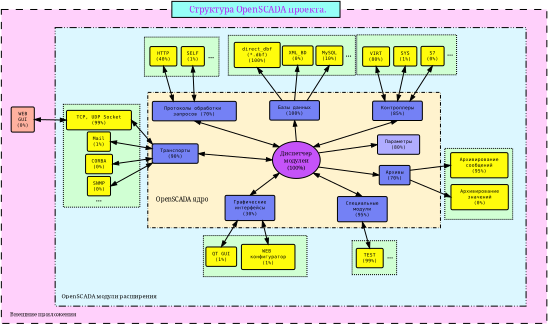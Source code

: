 <?xml version="1.0" encoding="UTF-8"?>
<dia:diagram xmlns:dia="http://www.lysator.liu.se/~alla/dia/">
  <dia:layer name="Тло" visible="true">
    <dia:group>
      <dia:object type="Standard - Box" version="0" id="O0">
        <dia:attribute name="obj_pos">
          <dia:point val="0.604,3.846"/>
        </dia:attribute>
        <dia:attribute name="obj_bb">
          <dia:rectangle val="0.554,3.796;76.416,47.496"/>
        </dia:attribute>
        <dia:attribute name="elem_corner">
          <dia:point val="0.604,3.846"/>
        </dia:attribute>
        <dia:attribute name="elem_width">
          <dia:real val="75.762"/>
        </dia:attribute>
        <dia:attribute name="elem_height">
          <dia:real val="43.6"/>
        </dia:attribute>
        <dia:attribute name="inner_color">
          <dia:color val="#ffd0fb"/>
        </dia:attribute>
        <dia:attribute name="show_background">
          <dia:boolean val="true"/>
        </dia:attribute>
        <dia:attribute name="line_style">
          <dia:enum val="1"/>
        </dia:attribute>
      </dia:object>
      <dia:object type="Standard - Box" version="0" id="O1">
        <dia:attribute name="obj_pos">
          <dia:point val="8.075,6.361"/>
        </dia:attribute>
        <dia:attribute name="obj_bb">
          <dia:rectangle val="8.025,6.311;73.531,45.095"/>
        </dia:attribute>
        <dia:attribute name="elem_corner">
          <dia:point val="8.075,6.361"/>
        </dia:attribute>
        <dia:attribute name="elem_width">
          <dia:real val="65.406"/>
        </dia:attribute>
        <dia:attribute name="elem_height">
          <dia:real val="38.685"/>
        </dia:attribute>
        <dia:attribute name="inner_color">
          <dia:color val="#dcf7ff"/>
        </dia:attribute>
        <dia:attribute name="show_background">
          <dia:boolean val="true"/>
        </dia:attribute>
        <dia:attribute name="line_style">
          <dia:enum val="3"/>
        </dia:attribute>
      </dia:object>
      <dia:object type="Flowchart - Box" version="0" id="O2">
        <dia:attribute name="obj_pos">
          <dia:point val="1.967,17.38"/>
        </dia:attribute>
        <dia:attribute name="obj_bb">
          <dia:rectangle val="1.917,17.33;5.229,20.93"/>
        </dia:attribute>
        <dia:attribute name="elem_corner">
          <dia:point val="1.967,17.38"/>
        </dia:attribute>
        <dia:attribute name="elem_width">
          <dia:real val="3.212"/>
        </dia:attribute>
        <dia:attribute name="elem_height">
          <dia:real val="3.5"/>
        </dia:attribute>
        <dia:attribute name="inner_color">
          <dia:color val="#ffb19f"/>
        </dia:attribute>
        <dia:attribute name="show_background">
          <dia:boolean val="true"/>
        </dia:attribute>
        <dia:attribute name="corner_radius">
          <dia:real val="0.2"/>
        </dia:attribute>
        <dia:attribute name="padding">
          <dia:real val="0.5"/>
        </dia:attribute>
        <dia:attribute name="text">
          <dia:composite type="text">
            <dia:attribute name="string">
              <dia:string>#WEB
GUI
(0%)#</dia:string>
            </dia:attribute>
            <dia:attribute name="font">
              <dia:font name="Courier"/>
            </dia:attribute>
            <dia:attribute name="height">
              <dia:real val="0.8"/>
            </dia:attribute>
            <dia:attribute name="pos">
              <dia:point val="3.573,18.564"/>
            </dia:attribute>
            <dia:attribute name="color">
              <dia:color val="#010101"/>
            </dia:attribute>
            <dia:attribute name="alignment">
              <dia:enum val="1"/>
            </dia:attribute>
          </dia:composite>
        </dia:attribute>
      </dia:object>
      <dia:object type="Standard - Text" version="0" id="O3">
        <dia:attribute name="obj_pos">
          <dia:point val="8.946,43.953"/>
        </dia:attribute>
        <dia:attribute name="obj_bb">
          <dia:rectangle val="8.946,43.184;24.434,44.184"/>
        </dia:attribute>
        <dia:attribute name="text">
          <dia:composite type="text">
            <dia:attribute name="string">
              <dia:string>#OpenSCADA модули расширения#</dia:string>
            </dia:attribute>
            <dia:attribute name="font">
              <dia:font name="Times-Roman"/>
            </dia:attribute>
            <dia:attribute name="height">
              <dia:real val="1"/>
            </dia:attribute>
            <dia:attribute name="pos">
              <dia:point val="8.946,43.953"/>
            </dia:attribute>
            <dia:attribute name="color">
              <dia:color val="#000000"/>
            </dia:attribute>
            <dia:attribute name="alignment">
              <dia:enum val="0"/>
            </dia:attribute>
          </dia:composite>
        </dia:attribute>
      </dia:object>
      <dia:object type="Standard - Text" version="0" id="O4">
        <dia:attribute name="obj_pos">
          <dia:point val="1.793,46.455"/>
        </dia:attribute>
        <dia:attribute name="obj_bb">
          <dia:rectangle val="1.793,45.685;12.001,46.685"/>
        </dia:attribute>
        <dia:attribute name="text">
          <dia:composite type="text">
            <dia:attribute name="string">
              <dia:string>#Внешние приложения#</dia:string>
            </dia:attribute>
            <dia:attribute name="font">
              <dia:font name="Times-Roman"/>
            </dia:attribute>
            <dia:attribute name="height">
              <dia:real val="1"/>
            </dia:attribute>
            <dia:attribute name="pos">
              <dia:point val="1.793,46.455"/>
            </dia:attribute>
            <dia:attribute name="color">
              <dia:color val="#000000"/>
            </dia:attribute>
            <dia:attribute name="alignment">
              <dia:enum val="0"/>
            </dia:attribute>
          </dia:composite>
        </dia:attribute>
      </dia:object>
      <dia:object type="Standard - Box" version="0" id="O5">
        <dia:attribute name="obj_pos">
          <dia:point val="24.283,2.717"/>
        </dia:attribute>
        <dia:attribute name="obj_bb">
          <dia:rectangle val="24.233,2.667;47.691,4.996"/>
        </dia:attribute>
        <dia:attribute name="elem_corner">
          <dia:point val="24.283,2.717"/>
        </dia:attribute>
        <dia:attribute name="elem_width">
          <dia:real val="23.358"/>
        </dia:attribute>
        <dia:attribute name="elem_height">
          <dia:real val="2.23"/>
        </dia:attribute>
        <dia:attribute name="inner_color">
          <dia:color val="#95fff7"/>
        </dia:attribute>
        <dia:attribute name="show_background">
          <dia:boolean val="true"/>
        </dia:attribute>
      </dia:object>
      <dia:object type="Standard - Text" version="0" id="O6">
        <dia:attribute name="obj_pos">
          <dia:point val="36.228,4.272"/>
        </dia:attribute>
        <dia:attribute name="obj_bb">
          <dia:rectangle val="24.777,3.119;47.679,4.619"/>
        </dia:attribute>
        <dia:attribute name="text">
          <dia:composite type="text">
            <dia:attribute name="string">
              <dia:string>#Структура OpenSCADA проекта.#</dia:string>
            </dia:attribute>
            <dia:attribute name="font">
              <dia:font name="Times-Roman"/>
            </dia:attribute>
            <dia:attribute name="height">
              <dia:real val="1.5"/>
            </dia:attribute>
            <dia:attribute name="pos">
              <dia:point val="36.228,4.272"/>
            </dia:attribute>
            <dia:attribute name="color">
              <dia:color val="#b41df7"/>
            </dia:attribute>
            <dia:attribute name="alignment">
              <dia:enum val="1"/>
            </dia:attribute>
          </dia:composite>
        </dia:attribute>
      </dia:object>
      <dia:object type="Standard - Text" version="0" id="O7">
        <dia:attribute name="obj_pos">
          <dia:point val="39.708,38.112"/>
        </dia:attribute>
        <dia:attribute name="obj_bb">
          <dia:rectangle val="39.246,36.958;40.17,38.458"/>
        </dia:attribute>
        <dia:attribute name="text">
          <dia:composite type="text">
            <dia:attribute name="string">
              <dia:string>#...#</dia:string>
            </dia:attribute>
            <dia:attribute name="font">
              <dia:font name="Times-Roman"/>
            </dia:attribute>
            <dia:attribute name="height">
              <dia:real val="1.5"/>
            </dia:attribute>
            <dia:attribute name="pos">
              <dia:point val="39.708,38.112"/>
            </dia:attribute>
            <dia:attribute name="color">
              <dia:color val="#000000"/>
            </dia:attribute>
            <dia:attribute name="alignment">
              <dia:enum val="1"/>
            </dia:attribute>
          </dia:composite>
        </dia:attribute>
      </dia:object>
      <dia:object type="Standard - Text" version="0" id="O8">
        <dia:attribute name="obj_pos">
          <dia:point val="66.995,29.879"/>
        </dia:attribute>
        <dia:attribute name="obj_bb">
          <dia:rectangle val="66.533,28.726;67.457,30.226"/>
        </dia:attribute>
        <dia:attribute name="text">
          <dia:composite type="text">
            <dia:attribute name="string">
              <dia:string>#...#</dia:string>
            </dia:attribute>
            <dia:attribute name="font">
              <dia:font name="Times-Roman"/>
            </dia:attribute>
            <dia:attribute name="height">
              <dia:real val="1.5"/>
            </dia:attribute>
            <dia:attribute name="pos">
              <dia:point val="66.995,29.879"/>
            </dia:attribute>
            <dia:attribute name="color">
              <dia:color val="#000000"/>
            </dia:attribute>
            <dia:attribute name="alignment">
              <dia:enum val="1"/>
            </dia:attribute>
          </dia:composite>
        </dia:attribute>
      </dia:object>
      <dia:group>
        <dia:object type="Standard - Box" version="0" id="O9">
          <dia:attribute name="obj_pos">
            <dia:point val="62.196,23.144"/>
          </dia:attribute>
          <dia:attribute name="obj_bb">
            <dia:rectangle val="62.146,23.094;71.666,33.048"/>
          </dia:attribute>
          <dia:attribute name="elem_corner">
            <dia:point val="62.196,23.144"/>
          </dia:attribute>
          <dia:attribute name="elem_width">
            <dia:real val="9.42"/>
          </dia:attribute>
          <dia:attribute name="elem_height">
            <dia:real val="9.854"/>
          </dia:attribute>
          <dia:attribute name="inner_color">
            <dia:color val="#d0ffd3"/>
          </dia:attribute>
          <dia:attribute name="show_background">
            <dia:boolean val="true"/>
          </dia:attribute>
          <dia:attribute name="line_style">
            <dia:enum val="1"/>
          </dia:attribute>
          <dia:attribute name="dashlength">
            <dia:real val="0.1"/>
          </dia:attribute>
        </dia:object>
        <dia:object type="Flowchart - Box" version="0" id="O10">
          <dia:attribute name="obj_pos">
            <dia:point val="63.004,23.731"/>
          </dia:attribute>
          <dia:attribute name="obj_bb">
            <dia:rectangle val="62.954,23.681;71.018,27.281"/>
          </dia:attribute>
          <dia:attribute name="elem_corner">
            <dia:point val="63.004,23.731"/>
          </dia:attribute>
          <dia:attribute name="elem_width">
            <dia:real val="7.964"/>
          </dia:attribute>
          <dia:attribute name="elem_height">
            <dia:real val="3.5"/>
          </dia:attribute>
          <dia:attribute name="inner_color">
            <dia:color val="#fffc0c"/>
          </dia:attribute>
          <dia:attribute name="show_background">
            <dia:boolean val="true"/>
          </dia:attribute>
          <dia:attribute name="corner_radius">
            <dia:real val="0.2"/>
          </dia:attribute>
          <dia:attribute name="padding">
            <dia:real val="0.5"/>
          </dia:attribute>
          <dia:attribute name="text">
            <dia:composite type="text">
              <dia:attribute name="string">
                <dia:string>#Архивирование
сообщений
(95%)#</dia:string>
              </dia:attribute>
              <dia:attribute name="font">
                <dia:font name="Courier"/>
              </dia:attribute>
              <dia:attribute name="height">
                <dia:real val="0.8"/>
              </dia:attribute>
              <dia:attribute name="pos">
                <dia:point val="66.986,24.915"/>
              </dia:attribute>
              <dia:attribute name="color">
                <dia:color val="#010101"/>
              </dia:attribute>
              <dia:attribute name="alignment">
                <dia:enum val="1"/>
              </dia:attribute>
            </dia:composite>
          </dia:attribute>
        </dia:object>
        <dia:object type="Flowchart - Box" version="0" id="O11">
          <dia:attribute name="obj_pos">
            <dia:point val="63.048,28.162"/>
          </dia:attribute>
          <dia:attribute name="obj_bb">
            <dia:rectangle val="62.998,28.112;71.062,31.712"/>
          </dia:attribute>
          <dia:attribute name="elem_corner">
            <dia:point val="63.048,28.162"/>
          </dia:attribute>
          <dia:attribute name="elem_width">
            <dia:real val="7.964"/>
          </dia:attribute>
          <dia:attribute name="elem_height">
            <dia:real val="3.5"/>
          </dia:attribute>
          <dia:attribute name="inner_color">
            <dia:color val="#fffc0c"/>
          </dia:attribute>
          <dia:attribute name="show_background">
            <dia:boolean val="true"/>
          </dia:attribute>
          <dia:attribute name="corner_radius">
            <dia:real val="0.2"/>
          </dia:attribute>
          <dia:attribute name="padding">
            <dia:real val="0.5"/>
          </dia:attribute>
          <dia:attribute name="text">
            <dia:composite type="text">
              <dia:attribute name="string">
                <dia:string>#Архивирование
значений
(0%)#</dia:string>
              </dia:attribute>
              <dia:attribute name="font">
                <dia:font name="Courier"/>
              </dia:attribute>
              <dia:attribute name="height">
                <dia:real val="0.8"/>
              </dia:attribute>
              <dia:attribute name="pos">
                <dia:point val="67.03,29.346"/>
              </dia:attribute>
              <dia:attribute name="color">
                <dia:color val="#010101"/>
              </dia:attribute>
              <dia:attribute name="alignment">
                <dia:enum val="1"/>
              </dia:attribute>
            </dia:composite>
          </dia:attribute>
        </dia:object>
      </dia:group>
      <dia:group>
        <dia:object type="Standard - Box" version="0" id="O12">
          <dia:attribute name="obj_pos">
            <dia:point val="49.318,35.957"/>
          </dia:attribute>
          <dia:attribute name="obj_bb">
            <dia:rectangle val="49.268,35.907;55.548,40.721"/>
          </dia:attribute>
          <dia:attribute name="elem_corner">
            <dia:point val="49.318,35.957"/>
          </dia:attribute>
          <dia:attribute name="elem_width">
            <dia:real val="6.18"/>
          </dia:attribute>
          <dia:attribute name="elem_height">
            <dia:real val="4.713"/>
          </dia:attribute>
          <dia:attribute name="inner_color">
            <dia:color val="#d0ffd3"/>
          </dia:attribute>
          <dia:attribute name="show_background">
            <dia:boolean val="true"/>
          </dia:attribute>
          <dia:attribute name="line_style">
            <dia:enum val="1"/>
          </dia:attribute>
          <dia:attribute name="dashlength">
            <dia:real val="0.1"/>
          </dia:attribute>
        </dia:object>
        <dia:object type="Flowchart - Box" version="0" id="O13">
          <dia:attribute name="obj_pos">
            <dia:point val="49.896,37.021"/>
          </dia:attribute>
          <dia:attribute name="obj_bb">
            <dia:rectangle val="49.846,36.971;53.686,39.771"/>
          </dia:attribute>
          <dia:attribute name="elem_corner">
            <dia:point val="49.896,37.021"/>
          </dia:attribute>
          <dia:attribute name="elem_width">
            <dia:real val="3.74"/>
          </dia:attribute>
          <dia:attribute name="elem_height">
            <dia:real val="2.7"/>
          </dia:attribute>
          <dia:attribute name="inner_color">
            <dia:color val="#fffc0c"/>
          </dia:attribute>
          <dia:attribute name="show_background">
            <dia:boolean val="true"/>
          </dia:attribute>
          <dia:attribute name="corner_radius">
            <dia:real val="0.2"/>
          </dia:attribute>
          <dia:attribute name="padding">
            <dia:real val="0.5"/>
          </dia:attribute>
          <dia:attribute name="text">
            <dia:composite type="text">
              <dia:attribute name="string">
                <dia:string>#TEST
(99%)#</dia:string>
              </dia:attribute>
              <dia:attribute name="font">
                <dia:font name="Courier"/>
              </dia:attribute>
              <dia:attribute name="height">
                <dia:real val="0.8"/>
              </dia:attribute>
              <dia:attribute name="pos">
                <dia:point val="51.766,38.205"/>
              </dia:attribute>
              <dia:attribute name="color">
                <dia:color val="#010101"/>
              </dia:attribute>
              <dia:attribute name="alignment">
                <dia:enum val="1"/>
              </dia:attribute>
            </dia:composite>
          </dia:attribute>
        </dia:object>
        <dia:object type="Standard - Text" version="0" id="O14">
          <dia:attribute name="obj_pos">
            <dia:point val="54.579,38.443"/>
          </dia:attribute>
          <dia:attribute name="obj_bb">
            <dia:rectangle val="54.117,37.289;55.041,38.789"/>
          </dia:attribute>
          <dia:attribute name="text">
            <dia:composite type="text">
              <dia:attribute name="string">
                <dia:string>#...#</dia:string>
              </dia:attribute>
              <dia:attribute name="font">
                <dia:font name="Times-Roman"/>
              </dia:attribute>
              <dia:attribute name="height">
                <dia:real val="1.5"/>
              </dia:attribute>
              <dia:attribute name="pos">
                <dia:point val="54.579,38.443"/>
              </dia:attribute>
              <dia:attribute name="color">
                <dia:color val="#000000"/>
              </dia:attribute>
              <dia:attribute name="alignment">
                <dia:enum val="1"/>
              </dia:attribute>
            </dia:composite>
          </dia:attribute>
        </dia:object>
      </dia:group>
      <dia:group>
        <dia:object type="Standard - Box" version="0" id="O15">
          <dia:attribute name="obj_pos">
            <dia:point val="28.665,35.247"/>
          </dia:attribute>
          <dia:attribute name="obj_bb">
            <dia:rectangle val="28.615,35.197;43.098,40.997"/>
          </dia:attribute>
          <dia:attribute name="elem_corner">
            <dia:point val="28.665,35.247"/>
          </dia:attribute>
          <dia:attribute name="elem_width">
            <dia:real val="14.383"/>
          </dia:attribute>
          <dia:attribute name="elem_height">
            <dia:real val="5.7"/>
          </dia:attribute>
          <dia:attribute name="inner_color">
            <dia:color val="#d0ffd3"/>
          </dia:attribute>
          <dia:attribute name="show_background">
            <dia:boolean val="true"/>
          </dia:attribute>
          <dia:attribute name="line_style">
            <dia:enum val="1"/>
          </dia:attribute>
          <dia:attribute name="dashlength">
            <dia:real val="0.1"/>
          </dia:attribute>
        </dia:object>
        <dia:object type="Flowchart - Box" version="0" id="O16">
          <dia:attribute name="obj_pos">
            <dia:point val="33.946,36.468"/>
          </dia:attribute>
          <dia:attribute name="obj_bb">
            <dia:rectangle val="33.896,36.418;41.432,40.018"/>
          </dia:attribute>
          <dia:attribute name="elem_corner">
            <dia:point val="33.946,36.468"/>
          </dia:attribute>
          <dia:attribute name="elem_width">
            <dia:real val="7.436"/>
          </dia:attribute>
          <dia:attribute name="elem_height">
            <dia:real val="3.5"/>
          </dia:attribute>
          <dia:attribute name="inner_color">
            <dia:color val="#fffc0c"/>
          </dia:attribute>
          <dia:attribute name="show_background">
            <dia:boolean val="true"/>
          </dia:attribute>
          <dia:attribute name="corner_radius">
            <dia:real val="0.2"/>
          </dia:attribute>
          <dia:attribute name="padding">
            <dia:real val="0.5"/>
          </dia:attribute>
          <dia:attribute name="text">
            <dia:composite type="text">
              <dia:attribute name="string">
                <dia:string>#WEB 
конфигуратор
(1%)#</dia:string>
              </dia:attribute>
              <dia:attribute name="font">
                <dia:font name="Courier"/>
              </dia:attribute>
              <dia:attribute name="height">
                <dia:real val="0.8"/>
              </dia:attribute>
              <dia:attribute name="pos">
                <dia:point val="37.664,37.652"/>
              </dia:attribute>
              <dia:attribute name="color">
                <dia:color val="#010101"/>
              </dia:attribute>
              <dia:attribute name="alignment">
                <dia:enum val="1"/>
              </dia:attribute>
            </dia:composite>
          </dia:attribute>
        </dia:object>
        <dia:object type="Flowchart - Box" version="0" id="O17">
          <dia:attribute name="obj_pos">
            <dia:point val="29.011,36.827"/>
          </dia:attribute>
          <dia:attribute name="obj_bb">
            <dia:rectangle val="28.961,36.776;33.329,39.577"/>
          </dia:attribute>
          <dia:attribute name="elem_corner">
            <dia:point val="29.011,36.827"/>
          </dia:attribute>
          <dia:attribute name="elem_width">
            <dia:real val="4.268"/>
          </dia:attribute>
          <dia:attribute name="elem_height">
            <dia:real val="2.7"/>
          </dia:attribute>
          <dia:attribute name="inner_color">
            <dia:color val="#fffc0c"/>
          </dia:attribute>
          <dia:attribute name="show_background">
            <dia:boolean val="true"/>
          </dia:attribute>
          <dia:attribute name="corner_radius">
            <dia:real val="0.2"/>
          </dia:attribute>
          <dia:attribute name="padding">
            <dia:real val="0.5"/>
          </dia:attribute>
          <dia:attribute name="text">
            <dia:composite type="text">
              <dia:attribute name="string">
                <dia:string>#QT GUI
(1%)#</dia:string>
              </dia:attribute>
              <dia:attribute name="font">
                <dia:font name="Courier"/>
              </dia:attribute>
              <dia:attribute name="height">
                <dia:real val="0.8"/>
              </dia:attribute>
              <dia:attribute name="pos">
                <dia:point val="31.145,38.01"/>
              </dia:attribute>
              <dia:attribute name="color">
                <dia:color val="#010101"/>
              </dia:attribute>
              <dia:attribute name="alignment">
                <dia:enum val="1"/>
              </dia:attribute>
            </dia:composite>
          </dia:attribute>
        </dia:object>
      </dia:group>
      <dia:group>
        <dia:object type="Standard - Box" version="0" id="O18">
          <dia:attribute name="obj_pos">
            <dia:point val="9.216,17.018"/>
          </dia:attribute>
          <dia:attribute name="obj_bb">
            <dia:rectangle val="9.166,16.968;19.886,31.35"/>
          </dia:attribute>
          <dia:attribute name="elem_corner">
            <dia:point val="9.216,17.018"/>
          </dia:attribute>
          <dia:attribute name="elem_width">
            <dia:real val="10.62"/>
          </dia:attribute>
          <dia:attribute name="elem_height">
            <dia:real val="14.282"/>
          </dia:attribute>
          <dia:attribute name="inner_color">
            <dia:color val="#d0ffd3"/>
          </dia:attribute>
          <dia:attribute name="show_background">
            <dia:boolean val="true"/>
          </dia:attribute>
          <dia:attribute name="line_style">
            <dia:enum val="1"/>
          </dia:attribute>
          <dia:attribute name="dashlength">
            <dia:real val="0.1"/>
          </dia:attribute>
        </dia:object>
        <dia:object type="Flowchart - Box" version="0" id="O19">
          <dia:attribute name="obj_pos">
            <dia:point val="9.645,17.856"/>
          </dia:attribute>
          <dia:attribute name="obj_bb">
            <dia:rectangle val="9.595,17.806;18.715,20.606"/>
          </dia:attribute>
          <dia:attribute name="elem_corner">
            <dia:point val="9.645,17.856"/>
          </dia:attribute>
          <dia:attribute name="elem_width">
            <dia:real val="9.02"/>
          </dia:attribute>
          <dia:attribute name="elem_height">
            <dia:real val="2.7"/>
          </dia:attribute>
          <dia:attribute name="inner_color">
            <dia:color val="#fffc0c"/>
          </dia:attribute>
          <dia:attribute name="show_background">
            <dia:boolean val="true"/>
          </dia:attribute>
          <dia:attribute name="corner_radius">
            <dia:real val="0.2"/>
          </dia:attribute>
          <dia:attribute name="padding">
            <dia:real val="0.5"/>
          </dia:attribute>
          <dia:attribute name="text">
            <dia:composite type="text">
              <dia:attribute name="string">
                <dia:string>#TCP, UDP Socket
(99%)#</dia:string>
              </dia:attribute>
              <dia:attribute name="font">
                <dia:font name="Courier"/>
              </dia:attribute>
              <dia:attribute name="height">
                <dia:real val="0.8"/>
              </dia:attribute>
              <dia:attribute name="pos">
                <dia:point val="14.155,19.039"/>
              </dia:attribute>
              <dia:attribute name="color">
                <dia:color val="#010101"/>
              </dia:attribute>
              <dia:attribute name="alignment">
                <dia:enum val="1"/>
              </dia:attribute>
            </dia:composite>
          </dia:attribute>
        </dia:object>
        <dia:object type="Flowchart - Box" version="0" id="O20">
          <dia:attribute name="obj_pos">
            <dia:point val="12.539,20.843"/>
          </dia:attribute>
          <dia:attribute name="obj_bb">
            <dia:rectangle val="12.489,20.793;15.801,23.593"/>
          </dia:attribute>
          <dia:attribute name="elem_corner">
            <dia:point val="12.539,20.843"/>
          </dia:attribute>
          <dia:attribute name="elem_width">
            <dia:real val="3.212"/>
          </dia:attribute>
          <dia:attribute name="elem_height">
            <dia:real val="2.7"/>
          </dia:attribute>
          <dia:attribute name="inner_color">
            <dia:color val="#fffc0c"/>
          </dia:attribute>
          <dia:attribute name="show_background">
            <dia:boolean val="true"/>
          </dia:attribute>
          <dia:attribute name="corner_radius">
            <dia:real val="0.2"/>
          </dia:attribute>
          <dia:attribute name="padding">
            <dia:real val="0.5"/>
          </dia:attribute>
          <dia:attribute name="text">
            <dia:composite type="text">
              <dia:attribute name="string">
                <dia:string>#Mail
(1%)#</dia:string>
              </dia:attribute>
              <dia:attribute name="font">
                <dia:font name="Courier"/>
              </dia:attribute>
              <dia:attribute name="height">
                <dia:real val="0.8"/>
              </dia:attribute>
              <dia:attribute name="pos">
                <dia:point val="14.145,22.026"/>
              </dia:attribute>
              <dia:attribute name="color">
                <dia:color val="#010101"/>
              </dia:attribute>
              <dia:attribute name="alignment">
                <dia:enum val="1"/>
              </dia:attribute>
            </dia:composite>
          </dia:attribute>
        </dia:object>
        <dia:object type="Flowchart - Box" version="0" id="O21">
          <dia:attribute name="obj_pos">
            <dia:point val="12.3,23.963"/>
          </dia:attribute>
          <dia:attribute name="obj_bb">
            <dia:rectangle val="12.25,23.913;16.09,26.713"/>
          </dia:attribute>
          <dia:attribute name="elem_corner">
            <dia:point val="12.3,23.963"/>
          </dia:attribute>
          <dia:attribute name="elem_width">
            <dia:real val="3.74"/>
          </dia:attribute>
          <dia:attribute name="elem_height">
            <dia:real val="2.7"/>
          </dia:attribute>
          <dia:attribute name="inner_color">
            <dia:color val="#fffc0c"/>
          </dia:attribute>
          <dia:attribute name="show_background">
            <dia:boolean val="true"/>
          </dia:attribute>
          <dia:attribute name="corner_radius">
            <dia:real val="0.2"/>
          </dia:attribute>
          <dia:attribute name="padding">
            <dia:real val="0.5"/>
          </dia:attribute>
          <dia:attribute name="text">
            <dia:composite type="text">
              <dia:attribute name="string">
                <dia:string>#CORBA
(0%)#</dia:string>
              </dia:attribute>
              <dia:attribute name="font">
                <dia:font name="Courier"/>
              </dia:attribute>
              <dia:attribute name="height">
                <dia:real val="0.8"/>
              </dia:attribute>
              <dia:attribute name="pos">
                <dia:point val="14.17,25.146"/>
              </dia:attribute>
              <dia:attribute name="color">
                <dia:color val="#010101"/>
              </dia:attribute>
              <dia:attribute name="alignment">
                <dia:enum val="1"/>
              </dia:attribute>
            </dia:composite>
          </dia:attribute>
        </dia:object>
        <dia:object type="Standard - Text" version="0" id="O22">
          <dia:attribute name="obj_pos">
            <dia:point val="14.13,30.524"/>
          </dia:attribute>
          <dia:attribute name="obj_bb">
            <dia:rectangle val="13.668,29.32;14.642,30.97"/>
          </dia:attribute>
          <dia:attribute name="text">
            <dia:composite type="text">
              <dia:attribute name="string">
                <dia:string>#...#</dia:string>
              </dia:attribute>
              <dia:attribute name="font">
                <dia:font name="Times-Roman"/>
              </dia:attribute>
              <dia:attribute name="height">
                <dia:real val="1.5"/>
              </dia:attribute>
              <dia:attribute name="pos">
                <dia:point val="14.13,30.524"/>
              </dia:attribute>
              <dia:attribute name="color">
                <dia:color val="#000000"/>
              </dia:attribute>
              <dia:attribute name="alignment">
                <dia:enum val="1"/>
              </dia:attribute>
            </dia:composite>
          </dia:attribute>
        </dia:object>
        <dia:object type="Flowchart - Box" version="0" id="O23">
          <dia:attribute name="obj_pos">
            <dia:point val="12.553,27.031"/>
          </dia:attribute>
          <dia:attribute name="obj_bb">
            <dia:rectangle val="12.503,26.981;15.815,29.781"/>
          </dia:attribute>
          <dia:attribute name="elem_corner">
            <dia:point val="12.553,27.031"/>
          </dia:attribute>
          <dia:attribute name="elem_width">
            <dia:real val="3.212"/>
          </dia:attribute>
          <dia:attribute name="elem_height">
            <dia:real val="2.7"/>
          </dia:attribute>
          <dia:attribute name="inner_color">
            <dia:color val="#fffc0c"/>
          </dia:attribute>
          <dia:attribute name="show_background">
            <dia:boolean val="true"/>
          </dia:attribute>
          <dia:attribute name="corner_radius">
            <dia:real val="0.2"/>
          </dia:attribute>
          <dia:attribute name="padding">
            <dia:real val="0.5"/>
          </dia:attribute>
          <dia:attribute name="text">
            <dia:composite type="text">
              <dia:attribute name="string">
                <dia:string>#SNMP
(0%)#</dia:string>
              </dia:attribute>
              <dia:attribute name="font">
                <dia:font name="Courier"/>
              </dia:attribute>
              <dia:attribute name="height">
                <dia:real val="0.8"/>
              </dia:attribute>
              <dia:attribute name="pos">
                <dia:point val="14.159,28.214"/>
              </dia:attribute>
              <dia:attribute name="color">
                <dia:color val="#010101"/>
              </dia:attribute>
              <dia:attribute name="alignment">
                <dia:enum val="1"/>
              </dia:attribute>
            </dia:composite>
          </dia:attribute>
        </dia:object>
      </dia:group>
      <dia:object type="Standard - Line" version="0" id="O24">
        <dia:attribute name="obj_pos">
          <dia:point val="5.179,19.13"/>
        </dia:attribute>
        <dia:attribute name="obj_bb">
          <dia:rectangle val="5.121,18.629;9.704,19.707"/>
        </dia:attribute>
        <dia:attribute name="conn_endpoints">
          <dia:point val="5.179,19.13"/>
          <dia:point val="9.645,19.206"/>
        </dia:attribute>
        <dia:attribute name="numcp">
          <dia:int val="1"/>
        </dia:attribute>
        <dia:attribute name="start_arrow">
          <dia:enum val="3"/>
        </dia:attribute>
        <dia:attribute name="start_arrow_length">
          <dia:real val="0.8"/>
        </dia:attribute>
        <dia:attribute name="start_arrow_width">
          <dia:real val="0.5"/>
        </dia:attribute>
        <dia:attribute name="end_arrow">
          <dia:enum val="3"/>
        </dia:attribute>
        <dia:attribute name="end_arrow_length">
          <dia:real val="0.8"/>
        </dia:attribute>
        <dia:attribute name="end_arrow_width">
          <dia:real val="0.5"/>
        </dia:attribute>
        <dia:connections>
          <dia:connection handle="0" to="O2" connection="8"/>
        </dia:connections>
      </dia:object>
      <dia:group>
        <dia:object type="Standard - Box" version="0" id="O25">
          <dia:attribute name="obj_pos">
            <dia:point val="20.477,7.681"/>
          </dia:attribute>
          <dia:attribute name="obj_bb">
            <dia:rectangle val="20.427,7.631;30.875,13.176"/>
          </dia:attribute>
          <dia:attribute name="elem_corner">
            <dia:point val="20.477,7.681"/>
          </dia:attribute>
          <dia:attribute name="elem_width">
            <dia:real val="10.348"/>
          </dia:attribute>
          <dia:attribute name="elem_height">
            <dia:real val="5.446"/>
          </dia:attribute>
          <dia:attribute name="inner_color">
            <dia:color val="#d0ffd3"/>
          </dia:attribute>
          <dia:attribute name="show_background">
            <dia:boolean val="true"/>
          </dia:attribute>
          <dia:attribute name="line_style">
            <dia:enum val="1"/>
          </dia:attribute>
          <dia:attribute name="dashlength">
            <dia:real val="0.1"/>
          </dia:attribute>
        </dia:object>
        <dia:object type="Flowchart - Box" version="0" id="O26">
          <dia:attribute name="obj_pos">
            <dia:point val="25.586,8.993"/>
          </dia:attribute>
          <dia:attribute name="obj_bb">
            <dia:rectangle val="25.536,8.943;28.848,11.743"/>
          </dia:attribute>
          <dia:attribute name="elem_corner">
            <dia:point val="25.586,8.993"/>
          </dia:attribute>
          <dia:attribute name="elem_width">
            <dia:real val="3.212"/>
          </dia:attribute>
          <dia:attribute name="elem_height">
            <dia:real val="2.7"/>
          </dia:attribute>
          <dia:attribute name="inner_color">
            <dia:color val="#fffc0c"/>
          </dia:attribute>
          <dia:attribute name="show_background">
            <dia:boolean val="true"/>
          </dia:attribute>
          <dia:attribute name="corner_radius">
            <dia:real val="0.2"/>
          </dia:attribute>
          <dia:attribute name="padding">
            <dia:real val="0.5"/>
          </dia:attribute>
          <dia:attribute name="text">
            <dia:composite type="text">
              <dia:attribute name="string">
                <dia:string>#SELF
(1%)#</dia:string>
              </dia:attribute>
              <dia:attribute name="font">
                <dia:font name="Courier"/>
              </dia:attribute>
              <dia:attribute name="height">
                <dia:real val="0.8"/>
              </dia:attribute>
              <dia:attribute name="pos">
                <dia:point val="27.192,10.176"/>
              </dia:attribute>
              <dia:attribute name="color">
                <dia:color val="#010101"/>
              </dia:attribute>
              <dia:attribute name="alignment">
                <dia:enum val="1"/>
              </dia:attribute>
            </dia:composite>
          </dia:attribute>
        </dia:object>
        <dia:object type="Flowchart - Box" version="0" id="O27">
          <dia:attribute name="obj_pos">
            <dia:point val="21.235,8.993"/>
          </dia:attribute>
          <dia:attribute name="obj_bb">
            <dia:rectangle val="21.184,8.943;25.024,11.743"/>
          </dia:attribute>
          <dia:attribute name="elem_corner">
            <dia:point val="21.235,8.993"/>
          </dia:attribute>
          <dia:attribute name="elem_width">
            <dia:real val="3.74"/>
          </dia:attribute>
          <dia:attribute name="elem_height">
            <dia:real val="2.7"/>
          </dia:attribute>
          <dia:attribute name="inner_color">
            <dia:color val="#fffc0c"/>
          </dia:attribute>
          <dia:attribute name="show_background">
            <dia:boolean val="true"/>
          </dia:attribute>
          <dia:attribute name="corner_radius">
            <dia:real val="0.2"/>
          </dia:attribute>
          <dia:attribute name="padding">
            <dia:real val="0.5"/>
          </dia:attribute>
          <dia:attribute name="text">
            <dia:composite type="text">
              <dia:attribute name="string">
                <dia:string>#HTTP
(40%)#</dia:string>
              </dia:attribute>
              <dia:attribute name="font">
                <dia:font name="Courier"/>
              </dia:attribute>
              <dia:attribute name="height">
                <dia:real val="0.8"/>
              </dia:attribute>
              <dia:attribute name="pos">
                <dia:point val="23.105,10.176"/>
              </dia:attribute>
              <dia:attribute name="color">
                <dia:color val="#010101"/>
              </dia:attribute>
              <dia:attribute name="alignment">
                <dia:enum val="1"/>
              </dia:attribute>
            </dia:composite>
          </dia:attribute>
        </dia:object>
        <dia:object type="Standard - Text" version="0" id="O28">
          <dia:attribute name="obj_pos">
            <dia:point val="29.718,10.602"/>
          </dia:attribute>
          <dia:attribute name="obj_bb">
            <dia:rectangle val="29.256,9.448;30.18,10.948"/>
          </dia:attribute>
          <dia:attribute name="text">
            <dia:composite type="text">
              <dia:attribute name="string">
                <dia:string>#...#</dia:string>
              </dia:attribute>
              <dia:attribute name="font">
                <dia:font name="Times-Roman"/>
              </dia:attribute>
              <dia:attribute name="height">
                <dia:real val="1.5"/>
              </dia:attribute>
              <dia:attribute name="pos">
                <dia:point val="29.718,10.602"/>
              </dia:attribute>
              <dia:attribute name="color">
                <dia:color val="#000000"/>
              </dia:attribute>
              <dia:attribute name="alignment">
                <dia:enum val="1"/>
              </dia:attribute>
            </dia:composite>
          </dia:attribute>
        </dia:object>
      </dia:group>
      <dia:group>
        <dia:object type="Standard - Box" version="0" id="O29">
          <dia:attribute name="obj_pos">
            <dia:point val="32.128,7.44"/>
          </dia:attribute>
          <dia:attribute name="obj_bb">
            <dia:rectangle val="32.078,7.39;49.828,13.04"/>
          </dia:attribute>
          <dia:attribute name="elem_corner">
            <dia:point val="32.128,7.44"/>
          </dia:attribute>
          <dia:attribute name="elem_width">
            <dia:real val="17.65"/>
          </dia:attribute>
          <dia:attribute name="elem_height">
            <dia:real val="5.55"/>
          </dia:attribute>
          <dia:attribute name="inner_color">
            <dia:color val="#d0ffd3"/>
          </dia:attribute>
          <dia:attribute name="show_background">
            <dia:boolean val="true"/>
          </dia:attribute>
          <dia:attribute name="line_style">
            <dia:enum val="1"/>
          </dia:attribute>
          <dia:attribute name="dashlength">
            <dia:real val="0.1"/>
          </dia:attribute>
        </dia:object>
        <dia:object type="Flowchart - Box" version="0" id="O30">
          <dia:attribute name="obj_pos">
            <dia:point val="32.947,8.409"/>
          </dia:attribute>
          <dia:attribute name="obj_bb">
            <dia:rectangle val="32.897,8.359;39.377,11.959"/>
          </dia:attribute>
          <dia:attribute name="elem_corner">
            <dia:point val="32.947,8.409"/>
          </dia:attribute>
          <dia:attribute name="elem_width">
            <dia:real val="6.38"/>
          </dia:attribute>
          <dia:attribute name="elem_height">
            <dia:real val="3.5"/>
          </dia:attribute>
          <dia:attribute name="inner_color">
            <dia:color val="#fffc0c"/>
          </dia:attribute>
          <dia:attribute name="show_background">
            <dia:boolean val="true"/>
          </dia:attribute>
          <dia:attribute name="corner_radius">
            <dia:real val="0.2"/>
          </dia:attribute>
          <dia:attribute name="padding">
            <dia:real val="0.5"/>
          </dia:attribute>
          <dia:attribute name="text">
            <dia:composite type="text">
              <dia:attribute name="string">
                <dia:string>#direct_dbf
(*.dbf)
(100%)#</dia:string>
              </dia:attribute>
              <dia:attribute name="font">
                <dia:font name="Courier"/>
              </dia:attribute>
              <dia:attribute name="height">
                <dia:real val="0.8"/>
              </dia:attribute>
              <dia:attribute name="pos">
                <dia:point val="36.137,9.592"/>
              </dia:attribute>
              <dia:attribute name="color">
                <dia:color val="#010101"/>
              </dia:attribute>
              <dia:attribute name="alignment">
                <dia:enum val="1"/>
              </dia:attribute>
            </dia:composite>
          </dia:attribute>
        </dia:object>
        <dia:object type="Flowchart - Box" version="0" id="O31">
          <dia:attribute name="obj_pos">
            <dia:point val="39.633,8.902"/>
          </dia:attribute>
          <dia:attribute name="obj_bb">
            <dia:rectangle val="39.584,8.852;43.952,11.652"/>
          </dia:attribute>
          <dia:attribute name="elem_corner">
            <dia:point val="39.633,8.902"/>
          </dia:attribute>
          <dia:attribute name="elem_width">
            <dia:real val="4.268"/>
          </dia:attribute>
          <dia:attribute name="elem_height">
            <dia:real val="2.7"/>
          </dia:attribute>
          <dia:attribute name="inner_color">
            <dia:color val="#fffc0c"/>
          </dia:attribute>
          <dia:attribute name="show_background">
            <dia:boolean val="true"/>
          </dia:attribute>
          <dia:attribute name="corner_radius">
            <dia:real val="0.2"/>
          </dia:attribute>
          <dia:attribute name="padding">
            <dia:real val="0.5"/>
          </dia:attribute>
          <dia:attribute name="text">
            <dia:composite type="text">
              <dia:attribute name="string">
                <dia:string>#XML_BD
(0%)#</dia:string>
              </dia:attribute>
              <dia:attribute name="font">
                <dia:font name="Courier"/>
              </dia:attribute>
              <dia:attribute name="height">
                <dia:real val="0.8"/>
              </dia:attribute>
              <dia:attribute name="pos">
                <dia:point val="41.767,10.085"/>
              </dia:attribute>
              <dia:attribute name="color">
                <dia:color val="#010101"/>
              </dia:attribute>
              <dia:attribute name="alignment">
                <dia:enum val="1"/>
              </dia:attribute>
            </dia:composite>
          </dia:attribute>
        </dia:object>
        <dia:object type="Flowchart - Box" version="0" id="O32">
          <dia:attribute name="obj_pos">
            <dia:point val="44.293,8.916"/>
          </dia:attribute>
          <dia:attribute name="obj_bb">
            <dia:rectangle val="44.243,8.866;48.083,11.666"/>
          </dia:attribute>
          <dia:attribute name="elem_corner">
            <dia:point val="44.293,8.916"/>
          </dia:attribute>
          <dia:attribute name="elem_width">
            <dia:real val="3.74"/>
          </dia:attribute>
          <dia:attribute name="elem_height">
            <dia:real val="2.7"/>
          </dia:attribute>
          <dia:attribute name="inner_color">
            <dia:color val="#fffc0c"/>
          </dia:attribute>
          <dia:attribute name="show_background">
            <dia:boolean val="true"/>
          </dia:attribute>
          <dia:attribute name="corner_radius">
            <dia:real val="0.2"/>
          </dia:attribute>
          <dia:attribute name="padding">
            <dia:real val="0.5"/>
          </dia:attribute>
          <dia:attribute name="text">
            <dia:composite type="text">
              <dia:attribute name="string">
                <dia:string>#MySQL
(10%)#</dia:string>
              </dia:attribute>
              <dia:attribute name="font">
                <dia:font name="Courier"/>
              </dia:attribute>
              <dia:attribute name="height">
                <dia:real val="0.8"/>
              </dia:attribute>
              <dia:attribute name="pos">
                <dia:point val="46.163,10.1"/>
              </dia:attribute>
              <dia:attribute name="color">
                <dia:color val="#010101"/>
              </dia:attribute>
              <dia:attribute name="alignment">
                <dia:enum val="1"/>
              </dia:attribute>
            </dia:composite>
          </dia:attribute>
        </dia:object>
        <dia:object type="Standard - Text" version="0" id="O33">
          <dia:attribute name="obj_pos">
            <dia:point val="48.808,10.41"/>
          </dia:attribute>
          <dia:attribute name="obj_bb">
            <dia:rectangle val="48.346,9.207;49.32,10.857"/>
          </dia:attribute>
          <dia:attribute name="text">
            <dia:composite type="text">
              <dia:attribute name="string">
                <dia:string>#...#</dia:string>
              </dia:attribute>
              <dia:attribute name="font">
                <dia:font name="Times-Roman"/>
              </dia:attribute>
              <dia:attribute name="height">
                <dia:real val="1.5"/>
              </dia:attribute>
              <dia:attribute name="pos">
                <dia:point val="48.808,10.41"/>
              </dia:attribute>
              <dia:attribute name="color">
                <dia:color val="#000000"/>
              </dia:attribute>
              <dia:attribute name="alignment">
                <dia:enum val="1"/>
              </dia:attribute>
            </dia:composite>
          </dia:attribute>
        </dia:object>
      </dia:group>
      <dia:group>
        <dia:object type="Standard - Box" version="0" id="O34">
          <dia:attribute name="obj_pos">
            <dia:point val="49.959,7.369"/>
          </dia:attribute>
          <dia:attribute name="obj_bb">
            <dia:rectangle val="49.909,7.319;63.879,12.969"/>
          </dia:attribute>
          <dia:attribute name="elem_corner">
            <dia:point val="49.959,7.369"/>
          </dia:attribute>
          <dia:attribute name="elem_width">
            <dia:real val="13.87"/>
          </dia:attribute>
          <dia:attribute name="elem_height">
            <dia:real val="5.55"/>
          </dia:attribute>
          <dia:attribute name="inner_color">
            <dia:color val="#d0ffd3"/>
          </dia:attribute>
          <dia:attribute name="show_background">
            <dia:boolean val="true"/>
          </dia:attribute>
          <dia:attribute name="line_style">
            <dia:enum val="1"/>
          </dia:attribute>
          <dia:attribute name="dashlength">
            <dia:real val="0.1"/>
          </dia:attribute>
        </dia:object>
        <dia:object type="Flowchart - Box" version="0" id="O35">
          <dia:attribute name="obj_pos">
            <dia:point val="50.782,9.037"/>
          </dia:attribute>
          <dia:attribute name="obj_bb">
            <dia:rectangle val="50.731,8.987;54.572,11.787"/>
          </dia:attribute>
          <dia:attribute name="elem_corner">
            <dia:point val="50.782,9.037"/>
          </dia:attribute>
          <dia:attribute name="elem_width">
            <dia:real val="3.74"/>
          </dia:attribute>
          <dia:attribute name="elem_height">
            <dia:real val="2.7"/>
          </dia:attribute>
          <dia:attribute name="inner_color">
            <dia:color val="#fffc0c"/>
          </dia:attribute>
          <dia:attribute name="show_background">
            <dia:boolean val="true"/>
          </dia:attribute>
          <dia:attribute name="corner_radius">
            <dia:real val="0.2"/>
          </dia:attribute>
          <dia:attribute name="padding">
            <dia:real val="0.5"/>
          </dia:attribute>
          <dia:attribute name="text">
            <dia:composite type="text">
              <dia:attribute name="string">
                <dia:string>#VIRT
(80%)#</dia:string>
              </dia:attribute>
              <dia:attribute name="font">
                <dia:font name="Courier"/>
              </dia:attribute>
              <dia:attribute name="height">
                <dia:real val="0.8"/>
              </dia:attribute>
              <dia:attribute name="pos">
                <dia:point val="52.651,10.22"/>
              </dia:attribute>
              <dia:attribute name="color">
                <dia:color val="#010101"/>
              </dia:attribute>
              <dia:attribute name="alignment">
                <dia:enum val="1"/>
              </dia:attribute>
            </dia:composite>
          </dia:attribute>
        </dia:object>
        <dia:object type="Flowchart - Box" version="0" id="O36">
          <dia:attribute name="obj_pos">
            <dia:point val="58.884,8.966"/>
          </dia:attribute>
          <dia:attribute name="obj_bb">
            <dia:rectangle val="58.834,8.916;62.146,11.716"/>
          </dia:attribute>
          <dia:attribute name="elem_corner">
            <dia:point val="58.884,8.966"/>
          </dia:attribute>
          <dia:attribute name="elem_width">
            <dia:real val="3.212"/>
          </dia:attribute>
          <dia:attribute name="elem_height">
            <dia:real val="2.7"/>
          </dia:attribute>
          <dia:attribute name="inner_color">
            <dia:color val="#fffc0c"/>
          </dia:attribute>
          <dia:attribute name="show_background">
            <dia:boolean val="true"/>
          </dia:attribute>
          <dia:attribute name="corner_radius">
            <dia:real val="0.2"/>
          </dia:attribute>
          <dia:attribute name="padding">
            <dia:real val="0.5"/>
          </dia:attribute>
          <dia:attribute name="text">
            <dia:composite type="text">
              <dia:attribute name="string">
                <dia:string>#S7
(0%)#</dia:string>
              </dia:attribute>
              <dia:attribute name="font">
                <dia:font name="Courier"/>
              </dia:attribute>
              <dia:attribute name="height">
                <dia:real val="0.8"/>
              </dia:attribute>
              <dia:attribute name="pos">
                <dia:point val="60.49,10.149"/>
              </dia:attribute>
              <dia:attribute name="color">
                <dia:color val="#010101"/>
              </dia:attribute>
              <dia:attribute name="alignment">
                <dia:enum val="1"/>
              </dia:attribute>
            </dia:composite>
          </dia:attribute>
        </dia:object>
        <dia:object type="Flowchart - Box" version="0" id="O37">
          <dia:attribute name="obj_pos">
            <dia:point val="55.096,9.002"/>
          </dia:attribute>
          <dia:attribute name="obj_bb">
            <dia:rectangle val="55.045,8.952;58.358,11.752"/>
          </dia:attribute>
          <dia:attribute name="elem_corner">
            <dia:point val="55.096,9.002"/>
          </dia:attribute>
          <dia:attribute name="elem_width">
            <dia:real val="3.212"/>
          </dia:attribute>
          <dia:attribute name="elem_height">
            <dia:real val="2.7"/>
          </dia:attribute>
          <dia:attribute name="inner_color">
            <dia:color val="#fffc0c"/>
          </dia:attribute>
          <dia:attribute name="show_background">
            <dia:boolean val="true"/>
          </dia:attribute>
          <dia:attribute name="corner_radius">
            <dia:real val="0.2"/>
          </dia:attribute>
          <dia:attribute name="padding">
            <dia:real val="0.5"/>
          </dia:attribute>
          <dia:attribute name="text">
            <dia:composite type="text">
              <dia:attribute name="string">
                <dia:string>#SYS
(1%)#</dia:string>
              </dia:attribute>
              <dia:attribute name="font">
                <dia:font name="Courier"/>
              </dia:attribute>
              <dia:attribute name="height">
                <dia:real val="0.8"/>
              </dia:attribute>
              <dia:attribute name="pos">
                <dia:point val="56.702,10.185"/>
              </dia:attribute>
              <dia:attribute name="color">
                <dia:color val="#010101"/>
              </dia:attribute>
              <dia:attribute name="alignment">
                <dia:enum val="1"/>
              </dia:attribute>
            </dia:composite>
          </dia:attribute>
        </dia:object>
        <dia:object type="Standard - Text" version="0" id="O38">
          <dia:attribute name="obj_pos">
            <dia:point val="62.908,10.26"/>
          </dia:attribute>
          <dia:attribute name="obj_bb">
            <dia:rectangle val="62.446,9.057;63.42,10.707"/>
          </dia:attribute>
          <dia:attribute name="text">
            <dia:composite type="text">
              <dia:attribute name="string">
                <dia:string>#...#</dia:string>
              </dia:attribute>
              <dia:attribute name="font">
                <dia:font name="Times-Roman"/>
              </dia:attribute>
              <dia:attribute name="height">
                <dia:real val="1.5"/>
              </dia:attribute>
              <dia:attribute name="pos">
                <dia:point val="62.908,10.26"/>
              </dia:attribute>
              <dia:attribute name="color">
                <dia:color val="#000000"/>
              </dia:attribute>
              <dia:attribute name="alignment">
                <dia:enum val="1"/>
              </dia:attribute>
            </dia:composite>
          </dia:attribute>
        </dia:object>
      </dia:group>
      <dia:group>
        <dia:object type="Standard - Box" version="0" id="O39">
          <dia:attribute name="obj_pos">
            <dia:point val="20.941,15.359"/>
          </dia:attribute>
          <dia:attribute name="obj_bb">
            <dia:rectangle val="20.891,15.309;61.641,34.209"/>
          </dia:attribute>
          <dia:attribute name="elem_corner">
            <dia:point val="20.941,15.359"/>
          </dia:attribute>
          <dia:attribute name="elem_width">
            <dia:real val="40.65"/>
          </dia:attribute>
          <dia:attribute name="elem_height">
            <dia:real val="18.8"/>
          </dia:attribute>
          <dia:attribute name="inner_color">
            <dia:color val="#fff3ce"/>
          </dia:attribute>
          <dia:attribute name="show_background">
            <dia:boolean val="true"/>
          </dia:attribute>
          <dia:attribute name="line_style">
            <dia:enum val="2"/>
          </dia:attribute>
          <dia:attribute name="dashlength">
            <dia:real val="0.5"/>
          </dia:attribute>
        </dia:object>
        <dia:object type="Standard - Line" version="0" id="O40">
          <dia:attribute name="obj_pos">
            <dia:point val="41.327,19.209"/>
          </dia:attribute>
          <dia:attribute name="obj_bb">
            <dia:rectangle val="40.824,19.117;41.829,22.236"/>
          </dia:attribute>
          <dia:attribute name="conn_endpoints">
            <dia:point val="41.327,19.209"/>
            <dia:point val="41.575,22.182"/>
          </dia:attribute>
          <dia:attribute name="numcp">
            <dia:int val="1"/>
          </dia:attribute>
          <dia:attribute name="start_arrow">
            <dia:enum val="3"/>
          </dia:attribute>
          <dia:attribute name="start_arrow_length">
            <dia:real val="0.8"/>
          </dia:attribute>
          <dia:attribute name="start_arrow_width">
            <dia:real val="0.5"/>
          </dia:attribute>
          <dia:connections>
            <dia:connection handle="0" to="O52" connection="13"/>
            <dia:connection handle="1" to="O49" connection="4"/>
          </dia:connections>
        </dia:object>
        <dia:object type="Standard - Line" version="0" id="O41">
          <dia:attribute name="obj_pos">
            <dia:point val="55.62,19.267"/>
          </dia:attribute>
          <dia:attribute name="obj_bb">
            <dia:rectangle val="43.722,18.775;55.818,23.425"/>
          </dia:attribute>
          <dia:attribute name="conn_endpoints">
            <dia:point val="55.62,19.267"/>
            <dia:point val="43.919,22.933"/>
          </dia:attribute>
          <dia:attribute name="numcp">
            <dia:int val="1"/>
          </dia:attribute>
          <dia:attribute name="start_arrow">
            <dia:enum val="3"/>
          </dia:attribute>
          <dia:attribute name="start_arrow_length">
            <dia:real val="0.8"/>
          </dia:attribute>
          <dia:attribute name="start_arrow_width">
            <dia:real val="0.5"/>
          </dia:attribute>
          <dia:attribute name="end_arrow">
            <dia:enum val="3"/>
          </dia:attribute>
          <dia:attribute name="end_arrow_length">
            <dia:real val="0.8"/>
          </dia:attribute>
          <dia:attribute name="end_arrow_width">
            <dia:real val="0.5"/>
          </dia:attribute>
          <dia:connections>
            <dia:connection handle="0" to="O53" connection="13"/>
            <dia:connection handle="1" to="O49" connection="2"/>
          </dia:connections>
        </dia:object>
        <dia:object type="Standard - Line" version="0" id="O42">
          <dia:attribute name="obj_pos">
            <dia:point val="53.091,26.853"/>
          </dia:attribute>
          <dia:attribute name="obj_bb">
            <dia:rectangle val="44.581,25.672;53.206,27.355"/>
          </dia:attribute>
          <dia:attribute name="conn_endpoints">
            <dia:point val="53.091,26.853"/>
            <dia:point val="44.638,25.728"/>
          </dia:attribute>
          <dia:attribute name="numcp">
            <dia:int val="1"/>
          </dia:attribute>
          <dia:attribute name="start_arrow">
            <dia:enum val="3"/>
          </dia:attribute>
          <dia:attribute name="start_arrow_length">
            <dia:real val="0.8"/>
          </dia:attribute>
          <dia:attribute name="start_arrow_width">
            <dia:real val="0.5"/>
          </dia:attribute>
          <dia:connections>
            <dia:connection handle="0" to="O51" connection="7"/>
            <dia:connection handle="1" to="O49" connection="15"/>
          </dia:connections>
        </dia:object>
        <dia:object type="Standard - Line" version="0" id="O43">
          <dia:attribute name="obj_pos">
            <dia:point val="44.638,23.765"/>
          </dia:attribute>
          <dia:attribute name="obj_bb">
            <dia:rectangle val="44.581,22.103;52.965,23.822"/>
          </dia:attribute>
          <dia:attribute name="conn_endpoints">
            <dia:point val="44.638,23.765"/>
            <dia:point val="52.846,22.605"/>
          </dia:attribute>
          <dia:attribute name="numcp">
            <dia:int val="1"/>
          </dia:attribute>
          <dia:attribute name="end_arrow">
            <dia:enum val="3"/>
          </dia:attribute>
          <dia:attribute name="end_arrow_length">
            <dia:real val="0.8"/>
          </dia:attribute>
          <dia:attribute name="end_arrow_width">
            <dia:real val="0.5"/>
          </dia:attribute>
          <dia:connections>
            <dia:connection handle="0" to="O49" connection="1"/>
            <dia:connection handle="1" to="O50" connection="7"/>
          </dia:connections>
        </dia:object>
        <dia:object type="Standard - Line" version="0" id="O44">
          <dia:attribute name="obj_pos">
            <dia:point val="27.405,19.309"/>
          </dia:attribute>
          <dia:attribute name="obj_bb">
            <dia:rectangle val="27.21,18.816;39.425,23.426"/>
          </dia:attribute>
          <dia:attribute name="conn_endpoints">
            <dia:point val="27.405,19.309"/>
            <dia:point val="39.231,22.933"/>
          </dia:attribute>
          <dia:attribute name="numcp">
            <dia:int val="1"/>
          </dia:attribute>
          <dia:attribute name="start_arrow">
            <dia:enum val="3"/>
          </dia:attribute>
          <dia:attribute name="start_arrow_length">
            <dia:real val="0.8"/>
          </dia:attribute>
          <dia:attribute name="start_arrow_width">
            <dia:real val="0.5"/>
          </dia:attribute>
          <dia:attribute name="end_arrow">
            <dia:enum val="3"/>
          </dia:attribute>
          <dia:attribute name="end_arrow_length">
            <dia:real val="0.8"/>
          </dia:attribute>
          <dia:attribute name="end_arrow_width">
            <dia:real val="0.5"/>
          </dia:attribute>
          <dia:connections>
            <dia:connection handle="0" to="O54" connection="13"/>
            <dia:connection handle="1" to="O49" connection="6"/>
          </dia:connections>
        </dia:object>
        <dia:object type="Standard - Line" version="0" id="O45">
          <dia:attribute name="obj_pos">
            <dia:point val="27.937,23.859"/>
          </dia:attribute>
          <dia:attribute name="obj_bb">
            <dia:rectangle val="27.844,23.356;38.353,25.249"/>
          </dia:attribute>
          <dia:attribute name="conn_endpoints">
            <dia:point val="27.937,23.859"/>
            <dia:point val="38.26,24.747"/>
          </dia:attribute>
          <dia:attribute name="numcp">
            <dia:int val="1"/>
          </dia:attribute>
          <dia:attribute name="start_arrow">
            <dia:enum val="3"/>
          </dia:attribute>
          <dia:attribute name="start_arrow_length">
            <dia:real val="0.8"/>
          </dia:attribute>
          <dia:attribute name="start_arrow_width">
            <dia:real val="0.5"/>
          </dia:attribute>
          <dia:attribute name="end_arrow">
            <dia:enum val="3"/>
          </dia:attribute>
          <dia:attribute name="end_arrow_length">
            <dia:real val="0.8"/>
          </dia:attribute>
          <dia:attribute name="end_arrow_width">
            <dia:real val="0.5"/>
          </dia:attribute>
          <dia:connections>
            <dia:connection handle="0" to="O55" connection="8"/>
            <dia:connection handle="1" to="O49" connection="8"/>
          </dia:connections>
        </dia:object>
        <dia:object type="Standard - Text" version="0" id="O46">
          <dia:attribute name="obj_pos">
            <dia:point val="22.041,30.509"/>
          </dia:attribute>
          <dia:attribute name="obj_bb">
            <dia:rectangle val="22.041,29.662;31.092,30.762"/>
          </dia:attribute>
          <dia:attribute name="text">
            <dia:composite type="text">
              <dia:attribute name="string">
                <dia:string>#OpenSCADA ядро#</dia:string>
              </dia:attribute>
              <dia:attribute name="font">
                <dia:font name="Times-Roman"/>
              </dia:attribute>
              <dia:attribute name="height">
                <dia:real val="1.1"/>
              </dia:attribute>
              <dia:attribute name="pos">
                <dia:point val="22.041,30.509"/>
              </dia:attribute>
              <dia:attribute name="color">
                <dia:color val="#000000"/>
              </dia:attribute>
              <dia:attribute name="alignment">
                <dia:enum val="0"/>
              </dia:attribute>
            </dia:composite>
          </dia:attribute>
        </dia:object>
        <dia:object type="Standard - Line" version="0" id="O47">
          <dia:attribute name="obj_pos">
            <dia:point val="43.919,26.56"/>
          </dia:attribute>
          <dia:attribute name="obj_bb">
            <dia:rectangle val="43.658,26.088;50.998,30.302"/>
          </dia:attribute>
          <dia:attribute name="conn_endpoints">
            <dia:point val="43.919,26.56"/>
            <dia:point val="50.737,29.829"/>
          </dia:attribute>
          <dia:attribute name="numcp">
            <dia:int val="1"/>
          </dia:attribute>
          <dia:attribute name="start_arrow">
            <dia:enum val="3"/>
          </dia:attribute>
          <dia:attribute name="start_arrow_length">
            <dia:real val="0.8"/>
          </dia:attribute>
          <dia:attribute name="start_arrow_width">
            <dia:real val="0.5"/>
          </dia:attribute>
          <dia:attribute name="end_arrow">
            <dia:enum val="3"/>
          </dia:attribute>
          <dia:attribute name="end_arrow_length">
            <dia:real val="0.8"/>
          </dia:attribute>
          <dia:attribute name="end_arrow_width">
            <dia:real val="0.5"/>
          </dia:attribute>
          <dia:connections>
            <dia:connection handle="0" to="O49" connection="14"/>
            <dia:connection handle="1" to="O56" connection="2"/>
          </dia:connections>
        </dia:object>
        <dia:object type="Standard - Line" version="0" id="O48">
          <dia:attribute name="obj_pos">
            <dia:point val="39.231,26.56"/>
          </dia:attribute>
          <dia:attribute name="obj_bb">
            <dia:rectangle val="34.789,26.131;39.573,30.091"/>
          </dia:attribute>
          <dia:attribute name="conn_endpoints">
            <dia:point val="39.231,26.56"/>
            <dia:point val="35.13,29.662"/>
          </dia:attribute>
          <dia:attribute name="numcp">
            <dia:int val="1"/>
          </dia:attribute>
          <dia:attribute name="start_arrow">
            <dia:enum val="3"/>
          </dia:attribute>
          <dia:attribute name="start_arrow_length">
            <dia:real val="0.8"/>
          </dia:attribute>
          <dia:attribute name="start_arrow_width">
            <dia:real val="0.5"/>
          </dia:attribute>
          <dia:attribute name="end_arrow">
            <dia:enum val="3"/>
          </dia:attribute>
          <dia:attribute name="end_arrow_length">
            <dia:real val="0.8"/>
          </dia:attribute>
          <dia:attribute name="end_arrow_width">
            <dia:real val="0.5"/>
          </dia:attribute>
          <dia:connections>
            <dia:connection handle="0" to="O49" connection="10"/>
            <dia:connection handle="1" to="O57" connection="2"/>
          </dia:connections>
        </dia:object>
        <dia:object type="Flowchart - Ellipse" version="0" id="O49">
          <dia:attribute name="obj_pos">
            <dia:point val="38.26,22.182"/>
          </dia:attribute>
          <dia:attribute name="obj_bb">
            <dia:rectangle val="38.21,22.132;44.94,27.362"/>
          </dia:attribute>
          <dia:attribute name="elem_corner">
            <dia:point val="38.26,22.182"/>
          </dia:attribute>
          <dia:attribute name="elem_width">
            <dia:real val="6.629"/>
          </dia:attribute>
          <dia:attribute name="elem_height">
            <dia:real val="5.13"/>
          </dia:attribute>
          <dia:attribute name="inner_color">
            <dia:color val="#c553f9"/>
          </dia:attribute>
          <dia:attribute name="show_background">
            <dia:boolean val="true"/>
          </dia:attribute>
          <dia:attribute name="padding">
            <dia:real val="0.05"/>
          </dia:attribute>
          <dia:attribute name="text">
            <dia:composite type="text">
              <dia:attribute name="string">
                <dia:string>#Диспетчер
модулей
(100%)#</dia:string>
              </dia:attribute>
              <dia:attribute name="font">
                <dia:font name="Times-Roman"/>
              </dia:attribute>
              <dia:attribute name="height">
                <dia:real val="1"/>
              </dia:attribute>
              <dia:attribute name="pos">
                <dia:point val="41.575,24.016"/>
              </dia:attribute>
              <dia:attribute name="color">
                <dia:color val="#000000"/>
              </dia:attribute>
              <dia:attribute name="alignment">
                <dia:enum val="1"/>
              </dia:attribute>
            </dia:composite>
          </dia:attribute>
        </dia:object>
        <dia:object type="Flowchart - Box" version="0" id="O50">
          <dia:attribute name="obj_pos">
            <dia:point val="52.846,21.255"/>
          </dia:attribute>
          <dia:attribute name="obj_bb">
            <dia:rectangle val="52.795,21.205;58.748,24.005"/>
          </dia:attribute>
          <dia:attribute name="elem_corner">
            <dia:point val="52.846,21.255"/>
          </dia:attribute>
          <dia:attribute name="elem_width">
            <dia:real val="5.852"/>
          </dia:attribute>
          <dia:attribute name="elem_height">
            <dia:real val="2.7"/>
          </dia:attribute>
          <dia:attribute name="inner_color">
            <dia:color val="#b0acff"/>
          </dia:attribute>
          <dia:attribute name="show_background">
            <dia:boolean val="true"/>
          </dia:attribute>
          <dia:attribute name="corner_radius">
            <dia:real val="0.2"/>
          </dia:attribute>
          <dia:attribute name="padding">
            <dia:real val="0.5"/>
          </dia:attribute>
          <dia:attribute name="text">
            <dia:composite type="text">
              <dia:attribute name="string">
                <dia:string>#Параметры
(80%)#</dia:string>
              </dia:attribute>
              <dia:attribute name="font">
                <dia:font name="Courier"/>
              </dia:attribute>
              <dia:attribute name="height">
                <dia:real val="0.8"/>
              </dia:attribute>
              <dia:attribute name="pos">
                <dia:point val="55.772,22.438"/>
              </dia:attribute>
              <dia:attribute name="color">
                <dia:color val="#010101"/>
              </dia:attribute>
              <dia:attribute name="alignment">
                <dia:enum val="1"/>
              </dia:attribute>
            </dia:composite>
          </dia:attribute>
        </dia:object>
        <dia:object type="Flowchart - Box" version="0" id="O51">
          <dia:attribute name="obj_pos">
            <dia:point val="53.091,25.503"/>
          </dia:attribute>
          <dia:attribute name="obj_bb">
            <dia:rectangle val="53.041,25.453;57.409,28.253"/>
          </dia:attribute>
          <dia:attribute name="elem_corner">
            <dia:point val="53.091,25.503"/>
          </dia:attribute>
          <dia:attribute name="elem_width">
            <dia:real val="4.268"/>
          </dia:attribute>
          <dia:attribute name="elem_height">
            <dia:real val="2.7"/>
          </dia:attribute>
          <dia:attribute name="inner_color">
            <dia:color val="#7481f5"/>
          </dia:attribute>
          <dia:attribute name="show_background">
            <dia:boolean val="true"/>
          </dia:attribute>
          <dia:attribute name="corner_radius">
            <dia:real val="0.2"/>
          </dia:attribute>
          <dia:attribute name="padding">
            <dia:real val="0.5"/>
          </dia:attribute>
          <dia:attribute name="text">
            <dia:composite type="text">
              <dia:attribute name="string">
                <dia:string>#Архивы
(70%)#</dia:string>
              </dia:attribute>
              <dia:attribute name="font">
                <dia:font name="Courier"/>
              </dia:attribute>
              <dia:attribute name="height">
                <dia:real val="0.8"/>
              </dia:attribute>
              <dia:attribute name="pos">
                <dia:point val="55.225,26.686"/>
              </dia:attribute>
              <dia:attribute name="color">
                <dia:color val="#010101"/>
              </dia:attribute>
              <dia:attribute name="alignment">
                <dia:enum val="1"/>
              </dia:attribute>
            </dia:composite>
          </dia:attribute>
        </dia:object>
        <dia:object type="Flowchart - Box" version="0" id="O52">
          <dia:attribute name="obj_pos">
            <dia:point val="37.873,16.509"/>
          </dia:attribute>
          <dia:attribute name="obj_bb">
            <dia:rectangle val="37.823,16.459;44.831,19.259"/>
          </dia:attribute>
          <dia:attribute name="elem_corner">
            <dia:point val="37.873,16.509"/>
          </dia:attribute>
          <dia:attribute name="elem_width">
            <dia:real val="6.908"/>
          </dia:attribute>
          <dia:attribute name="elem_height">
            <dia:real val="2.7"/>
          </dia:attribute>
          <dia:attribute name="inner_color">
            <dia:color val="#7481f5"/>
          </dia:attribute>
          <dia:attribute name="show_background">
            <dia:boolean val="true"/>
          </dia:attribute>
          <dia:attribute name="corner_radius">
            <dia:real val="0.2"/>
          </dia:attribute>
          <dia:attribute name="padding">
            <dia:real val="0.5"/>
          </dia:attribute>
          <dia:attribute name="text">
            <dia:composite type="text">
              <dia:attribute name="string">
                <dia:string>#Базы данных
(100%)#</dia:string>
              </dia:attribute>
              <dia:attribute name="font">
                <dia:font name="Courier"/>
              </dia:attribute>
              <dia:attribute name="height">
                <dia:real val="0.8"/>
              </dia:attribute>
              <dia:attribute name="pos">
                <dia:point val="41.327,17.692"/>
              </dia:attribute>
              <dia:attribute name="color">
                <dia:color val="#010101"/>
              </dia:attribute>
              <dia:attribute name="alignment">
                <dia:enum val="1"/>
              </dia:attribute>
            </dia:composite>
          </dia:attribute>
        </dia:object>
        <dia:object type="Flowchart - Box" version="0" id="O53">
          <dia:attribute name="obj_pos">
            <dia:point val="52.166,16.567"/>
          </dia:attribute>
          <dia:attribute name="obj_bb">
            <dia:rectangle val="52.116,16.517;59.124,19.317"/>
          </dia:attribute>
          <dia:attribute name="elem_corner">
            <dia:point val="52.166,16.567"/>
          </dia:attribute>
          <dia:attribute name="elem_width">
            <dia:real val="6.908"/>
          </dia:attribute>
          <dia:attribute name="elem_height">
            <dia:real val="2.7"/>
          </dia:attribute>
          <dia:attribute name="inner_color">
            <dia:color val="#7481f5"/>
          </dia:attribute>
          <dia:attribute name="show_background">
            <dia:boolean val="true"/>
          </dia:attribute>
          <dia:attribute name="corner_radius">
            <dia:real val="0.2"/>
          </dia:attribute>
          <dia:attribute name="padding">
            <dia:real val="0.5"/>
          </dia:attribute>
          <dia:attribute name="text">
            <dia:composite type="text">
              <dia:attribute name="string">
                <dia:string>#Контроллеры
(85%)#</dia:string>
              </dia:attribute>
              <dia:attribute name="font">
                <dia:font name="Courier"/>
              </dia:attribute>
              <dia:attribute name="height">
                <dia:real val="0.8"/>
              </dia:attribute>
              <dia:attribute name="pos">
                <dia:point val="55.62,17.751"/>
              </dia:attribute>
              <dia:attribute name="color">
                <dia:color val="#010101"/>
              </dia:attribute>
              <dia:attribute name="alignment">
                <dia:enum val="1"/>
              </dia:attribute>
            </dia:composite>
          </dia:attribute>
        </dia:object>
        <dia:object type="Flowchart - Box" version="0" id="O54">
          <dia:attribute name="obj_pos">
            <dia:point val="21.575,16.609"/>
          </dia:attribute>
          <dia:attribute name="obj_bb">
            <dia:rectangle val="21.525,16.559;33.285,19.359"/>
          </dia:attribute>
          <dia:attribute name="elem_corner">
            <dia:point val="21.575,16.609"/>
          </dia:attribute>
          <dia:attribute name="elem_width">
            <dia:real val="11.66"/>
          </dia:attribute>
          <dia:attribute name="elem_height">
            <dia:real val="2.7"/>
          </dia:attribute>
          <dia:attribute name="inner_color">
            <dia:color val="#7481f5"/>
          </dia:attribute>
          <dia:attribute name="show_background">
            <dia:boolean val="true"/>
          </dia:attribute>
          <dia:attribute name="corner_radius">
            <dia:real val="0.2"/>
          </dia:attribute>
          <dia:attribute name="padding">
            <dia:real val="0.5"/>
          </dia:attribute>
          <dia:attribute name="text">
            <dia:composite type="text">
              <dia:attribute name="string">
                <dia:string>#Протоколы обработки 
запросов (70%)#</dia:string>
              </dia:attribute>
              <dia:attribute name="font">
                <dia:font name="Courier"/>
              </dia:attribute>
              <dia:attribute name="height">
                <dia:real val="0.8"/>
              </dia:attribute>
              <dia:attribute name="pos">
                <dia:point val="27.405,17.792"/>
              </dia:attribute>
              <dia:attribute name="color">
                <dia:color val="#010101"/>
              </dia:attribute>
              <dia:attribute name="alignment">
                <dia:enum val="1"/>
              </dia:attribute>
            </dia:composite>
          </dia:attribute>
        </dia:object>
        <dia:object type="Flowchart - Box" version="0" id="O55">
          <dia:attribute name="obj_pos">
            <dia:point val="21.557,22.509"/>
          </dia:attribute>
          <dia:attribute name="obj_bb">
            <dia:rectangle val="21.507,22.459;27.987,25.259"/>
          </dia:attribute>
          <dia:attribute name="elem_corner">
            <dia:point val="21.557,22.509"/>
          </dia:attribute>
          <dia:attribute name="elem_width">
            <dia:real val="6.38"/>
          </dia:attribute>
          <dia:attribute name="elem_height">
            <dia:real val="2.7"/>
          </dia:attribute>
          <dia:attribute name="inner_color">
            <dia:color val="#7481f5"/>
          </dia:attribute>
          <dia:attribute name="show_background">
            <dia:boolean val="true"/>
          </dia:attribute>
          <dia:attribute name="corner_radius">
            <dia:real val="0.2"/>
          </dia:attribute>
          <dia:attribute name="padding">
            <dia:real val="0.5"/>
          </dia:attribute>
          <dia:attribute name="text">
            <dia:composite type="text">
              <dia:attribute name="string">
                <dia:string>#Транспорты
(90%)#</dia:string>
              </dia:attribute>
              <dia:attribute name="font">
                <dia:font name="Courier"/>
              </dia:attribute>
              <dia:attribute name="height">
                <dia:real val="0.8"/>
              </dia:attribute>
              <dia:attribute name="pos">
                <dia:point val="24.747,23.692"/>
              </dia:attribute>
              <dia:attribute name="color">
                <dia:color val="#010101"/>
              </dia:attribute>
              <dia:attribute name="alignment">
                <dia:enum val="1"/>
              </dia:attribute>
            </dia:composite>
          </dia:attribute>
        </dia:object>
        <dia:object type="Flowchart - Box" version="0" id="O56">
          <dia:attribute name="obj_pos">
            <dia:point val="47.283,29.829"/>
          </dia:attribute>
          <dia:attribute name="obj_bb">
            <dia:rectangle val="47.233,29.779;54.241,33.379"/>
          </dia:attribute>
          <dia:attribute name="elem_corner">
            <dia:point val="47.283,29.829"/>
          </dia:attribute>
          <dia:attribute name="elem_width">
            <dia:real val="6.908"/>
          </dia:attribute>
          <dia:attribute name="elem_height">
            <dia:real val="3.5"/>
          </dia:attribute>
          <dia:attribute name="inner_color">
            <dia:color val="#7481f5"/>
          </dia:attribute>
          <dia:attribute name="show_background">
            <dia:boolean val="true"/>
          </dia:attribute>
          <dia:attribute name="corner_radius">
            <dia:real val="0.2"/>
          </dia:attribute>
          <dia:attribute name="padding">
            <dia:real val="0.5"/>
          </dia:attribute>
          <dia:attribute name="text">
            <dia:composite type="text">
              <dia:attribute name="string">
                <dia:string>#Специальные
модули
(95%)#</dia:string>
              </dia:attribute>
              <dia:attribute name="font">
                <dia:font name="Courier"/>
              </dia:attribute>
              <dia:attribute name="height">
                <dia:real val="0.8"/>
              </dia:attribute>
              <dia:attribute name="pos">
                <dia:point val="50.737,31.013"/>
              </dia:attribute>
              <dia:attribute name="color">
                <dia:color val="#010101"/>
              </dia:attribute>
              <dia:attribute name="alignment">
                <dia:enum val="1"/>
              </dia:attribute>
            </dia:composite>
          </dia:attribute>
        </dia:object>
        <dia:object type="Flowchart - Box" version="0" id="O57">
          <dia:attribute name="obj_pos">
            <dia:point val="31.676,29.662"/>
          </dia:attribute>
          <dia:attribute name="obj_bb">
            <dia:rectangle val="31.626,29.612;38.634,33.212"/>
          </dia:attribute>
          <dia:attribute name="elem_corner">
            <dia:point val="31.676,29.662"/>
          </dia:attribute>
          <dia:attribute name="elem_width">
            <dia:real val="6.908"/>
          </dia:attribute>
          <dia:attribute name="elem_height">
            <dia:real val="3.5"/>
          </dia:attribute>
          <dia:attribute name="inner_color">
            <dia:color val="#7481f5"/>
          </dia:attribute>
          <dia:attribute name="show_background">
            <dia:boolean val="true"/>
          </dia:attribute>
          <dia:attribute name="corner_radius">
            <dia:real val="0.2"/>
          </dia:attribute>
          <dia:attribute name="padding">
            <dia:real val="0.5"/>
          </dia:attribute>
          <dia:attribute name="text">
            <dia:composite type="text">
              <dia:attribute name="string">
                <dia:string>#Графические
интерфейсы
(30%)#</dia:string>
              </dia:attribute>
              <dia:attribute name="font">
                <dia:font name="Courier"/>
              </dia:attribute>
              <dia:attribute name="height">
                <dia:real val="0.8"/>
              </dia:attribute>
              <dia:attribute name="pos">
                <dia:point val="35.13,30.845"/>
              </dia:attribute>
              <dia:attribute name="color">
                <dia:color val="#010101"/>
              </dia:attribute>
              <dia:attribute name="alignment">
                <dia:enum val="1"/>
              </dia:attribute>
            </dia:composite>
          </dia:attribute>
        </dia:object>
      </dia:group>
      <dia:object type="Standard - Line" version="0" id="O58">
        <dia:attribute name="obj_pos">
          <dia:point val="63.048,29.912"/>
        </dia:attribute>
        <dia:attribute name="obj_bb">
          <dia:rectangle val="57.293,27.462;63.288,30.393"/>
        </dia:attribute>
        <dia:attribute name="conn_endpoints">
          <dia:point val="63.048,29.912"/>
          <dia:point val="57.359,27.528"/>
        </dia:attribute>
        <dia:attribute name="numcp">
          <dia:int val="1"/>
        </dia:attribute>
        <dia:attribute name="start_arrow">
          <dia:enum val="3"/>
        </dia:attribute>
        <dia:attribute name="start_arrow_length">
          <dia:real val="0.8"/>
        </dia:attribute>
        <dia:attribute name="start_arrow_width">
          <dia:real val="0.5"/>
        </dia:attribute>
      </dia:object>
      <dia:object type="Standard - Line" version="0" id="O59">
        <dia:attribute name="obj_pos">
          <dia:point val="63.004,25.481"/>
        </dia:attribute>
        <dia:attribute name="obj_bb">
          <dia:rectangle val="57.303,24.979;63.115,26.233"/>
        </dia:attribute>
        <dia:attribute name="conn_endpoints">
          <dia:point val="63.004,25.481"/>
          <dia:point val="57.359,26.178"/>
        </dia:attribute>
        <dia:attribute name="numcp">
          <dia:int val="1"/>
        </dia:attribute>
        <dia:attribute name="start_arrow">
          <dia:enum val="3"/>
        </dia:attribute>
        <dia:attribute name="start_arrow_length">
          <dia:real val="0.8"/>
        </dia:attribute>
        <dia:attribute name="start_arrow_width">
          <dia:real val="0.5"/>
        </dia:attribute>
      </dia:object>
      <dia:object type="Standard - Line" version="0" id="O60">
        <dia:attribute name="obj_pos">
          <dia:point val="60.49,11.666"/>
        </dia:attribute>
        <dia:attribute name="obj_bb">
          <dia:rectangle val="56.899,11.354;60.938,16.879"/>
        </dia:attribute>
        <dia:attribute name="conn_endpoints">
          <dia:point val="60.49,11.666"/>
          <dia:point val="57.347,16.567"/>
        </dia:attribute>
        <dia:attribute name="numcp">
          <dia:int val="1"/>
        </dia:attribute>
        <dia:attribute name="start_arrow">
          <dia:enum val="3"/>
        </dia:attribute>
        <dia:attribute name="start_arrow_length">
          <dia:real val="0.8"/>
        </dia:attribute>
        <dia:attribute name="start_arrow_width">
          <dia:real val="0.5"/>
        </dia:attribute>
        <dia:attribute name="end_arrow">
          <dia:enum val="3"/>
        </dia:attribute>
        <dia:attribute name="end_arrow_length">
          <dia:real val="0.8"/>
        </dia:attribute>
        <dia:attribute name="end_arrow_width">
          <dia:real val="0.5"/>
        </dia:attribute>
      </dia:object>
      <dia:object type="Standard - Line" version="0" id="O61">
        <dia:attribute name="obj_pos">
          <dia:point val="56.702,11.701"/>
        </dia:attribute>
        <dia:attribute name="obj_bb">
          <dia:rectangle val="55.121,11.544;57.2,16.724"/>
        </dia:attribute>
        <dia:attribute name="conn_endpoints">
          <dia:point val="56.702,11.701"/>
          <dia:point val="55.62,16.567"/>
        </dia:attribute>
        <dia:attribute name="numcp">
          <dia:int val="1"/>
        </dia:attribute>
        <dia:attribute name="start_arrow">
          <dia:enum val="3"/>
        </dia:attribute>
        <dia:attribute name="start_arrow_length">
          <dia:real val="0.8"/>
        </dia:attribute>
        <dia:attribute name="start_arrow_width">
          <dia:real val="0.5"/>
        </dia:attribute>
        <dia:attribute name="end_arrow">
          <dia:enum val="3"/>
        </dia:attribute>
        <dia:attribute name="end_arrow_length">
          <dia:real val="0.8"/>
        </dia:attribute>
        <dia:attribute name="end_arrow_width">
          <dia:real val="0.5"/>
        </dia:attribute>
      </dia:object>
      <dia:object type="Standard - Line" version="0" id="O62">
        <dia:attribute name="obj_pos">
          <dia:point val="52.651,11.737"/>
        </dia:attribute>
        <dia:attribute name="obj_bb">
          <dia:rectangle val="52.155,11.564;54.39,16.74"/>
        </dia:attribute>
        <dia:attribute name="conn_endpoints">
          <dia:point val="52.651,11.737"/>
          <dia:point val="53.893,16.567"/>
        </dia:attribute>
        <dia:attribute name="numcp">
          <dia:int val="1"/>
        </dia:attribute>
        <dia:attribute name="start_arrow">
          <dia:enum val="3"/>
        </dia:attribute>
        <dia:attribute name="start_arrow_length">
          <dia:real val="0.8"/>
        </dia:attribute>
        <dia:attribute name="start_arrow_width">
          <dia:real val="0.5"/>
        </dia:attribute>
        <dia:attribute name="end_arrow">
          <dia:enum val="3"/>
        </dia:attribute>
        <dia:attribute name="end_arrow_length">
          <dia:real val="0.8"/>
        </dia:attribute>
        <dia:attribute name="end_arrow_width">
          <dia:real val="0.5"/>
        </dia:attribute>
      </dia:object>
      <dia:object type="Standard - Line" version="0" id="O63">
        <dia:attribute name="obj_pos">
          <dia:point val="46.163,11.616"/>
        </dia:attribute>
        <dia:attribute name="obj_bb">
          <dia:rectangle val="42.985,11.306;46.612,16.578"/>
        </dia:attribute>
        <dia:attribute name="conn_endpoints">
          <dia:point val="46.163,11.616"/>
          <dia:point val="43.054,16.509"/>
        </dia:attribute>
        <dia:attribute name="numcp">
          <dia:int val="1"/>
        </dia:attribute>
        <dia:attribute name="start_arrow">
          <dia:enum val="3"/>
        </dia:attribute>
        <dia:attribute name="start_arrow_length">
          <dia:real val="0.8"/>
        </dia:attribute>
        <dia:attribute name="start_arrow_width">
          <dia:real val="0.5"/>
        </dia:attribute>
      </dia:object>
      <dia:object type="Standard - Line" version="0" id="O64">
        <dia:attribute name="obj_pos">
          <dia:point val="41.767,11.601"/>
        </dia:attribute>
        <dia:attribute name="obj_bb">
          <dia:rectangle val="41.265,11.507;42.27,16.563"/>
        </dia:attribute>
        <dia:attribute name="conn_endpoints">
          <dia:point val="41.767,11.601"/>
          <dia:point val="41.327,16.509"/>
        </dia:attribute>
        <dia:attribute name="numcp">
          <dia:int val="1"/>
        </dia:attribute>
        <dia:attribute name="start_arrow">
          <dia:enum val="3"/>
        </dia:attribute>
        <dia:attribute name="start_arrow_length">
          <dia:real val="0.8"/>
        </dia:attribute>
        <dia:attribute name="start_arrow_width">
          <dia:real val="0.5"/>
        </dia:attribute>
      </dia:object>
      <dia:object type="Standard - Line" version="0" id="O65">
        <dia:attribute name="obj_pos">
          <dia:point val="36.137,11.909"/>
        </dia:attribute>
        <dia:attribute name="obj_bb">
          <dia:rectangle val="35.707,11.568;39.67,16.579"/>
        </dia:attribute>
        <dia:attribute name="conn_endpoints">
          <dia:point val="36.137,11.909"/>
          <dia:point val="39.6,16.509"/>
        </dia:attribute>
        <dia:attribute name="numcp">
          <dia:int val="1"/>
        </dia:attribute>
        <dia:attribute name="start_arrow">
          <dia:enum val="3"/>
        </dia:attribute>
        <dia:attribute name="start_arrow_length">
          <dia:real val="0.8"/>
        </dia:attribute>
        <dia:attribute name="start_arrow_width">
          <dia:real val="0.5"/>
        </dia:attribute>
      </dia:object>
      <dia:object type="Standard - Line" version="0" id="O66">
        <dia:attribute name="obj_pos">
          <dia:point val="27.192,11.693"/>
        </dia:attribute>
        <dia:attribute name="obj_bb">
          <dia:rectangle val="26.69,11.621;27.907,16.68"/>
        </dia:attribute>
        <dia:attribute name="conn_endpoints">
          <dia:point val="27.192,11.693"/>
          <dia:point val="27.405,16.609"/>
        </dia:attribute>
        <dia:attribute name="numcp">
          <dia:int val="1"/>
        </dia:attribute>
        <dia:attribute name="start_arrow">
          <dia:enum val="3"/>
        </dia:attribute>
        <dia:attribute name="start_arrow_length">
          <dia:real val="0.8"/>
        </dia:attribute>
        <dia:attribute name="start_arrow_width">
          <dia:real val="0.5"/>
        </dia:attribute>
        <dia:attribute name="end_arrow">
          <dia:enum val="3"/>
        </dia:attribute>
        <dia:attribute name="end_arrow_length">
          <dia:real val="0.8"/>
        </dia:attribute>
        <dia:attribute name="end_arrow_width">
          <dia:real val="0.5"/>
        </dia:attribute>
      </dia:object>
      <dia:object type="Standard - Line" version="0" id="O67">
        <dia:attribute name="obj_pos">
          <dia:point val="23.105,11.693"/>
        </dia:attribute>
        <dia:attribute name="obj_bb">
          <dia:rectangle val="22.61,11.509;24.985,16.792"/>
        </dia:attribute>
        <dia:attribute name="conn_endpoints">
          <dia:point val="23.105,11.693"/>
          <dia:point val="24.49,16.609"/>
        </dia:attribute>
        <dia:attribute name="numcp">
          <dia:int val="1"/>
        </dia:attribute>
        <dia:attribute name="start_arrow">
          <dia:enum val="3"/>
        </dia:attribute>
        <dia:attribute name="start_arrow_length">
          <dia:real val="0.8"/>
        </dia:attribute>
        <dia:attribute name="start_arrow_width">
          <dia:real val="0.5"/>
        </dia:attribute>
        <dia:attribute name="end_arrow">
          <dia:enum val="3"/>
        </dia:attribute>
        <dia:attribute name="end_arrow_length">
          <dia:real val="0.8"/>
        </dia:attribute>
        <dia:attribute name="end_arrow_width">
          <dia:real val="0.5"/>
        </dia:attribute>
      </dia:object>
      <dia:object type="Standard - Line" version="0" id="O68">
        <dia:attribute name="obj_pos">
          <dia:point val="31.145,36.827"/>
        </dia:attribute>
        <dia:attribute name="obj_bb">
          <dia:rectangle val="30.693,32.857;33.855,37.131"/>
        </dia:attribute>
        <dia:attribute name="conn_endpoints">
          <dia:point val="31.145,36.827"/>
          <dia:point val="33.403,33.162"/>
        </dia:attribute>
        <dia:attribute name="numcp">
          <dia:int val="1"/>
        </dia:attribute>
        <dia:attribute name="start_arrow">
          <dia:enum val="3"/>
        </dia:attribute>
        <dia:attribute name="start_arrow_length">
          <dia:real val="0.8"/>
        </dia:attribute>
        <dia:attribute name="start_arrow_width">
          <dia:real val="0.5"/>
        </dia:attribute>
        <dia:attribute name="end_arrow">
          <dia:enum val="3"/>
        </dia:attribute>
        <dia:attribute name="end_arrow_length">
          <dia:real val="0.8"/>
        </dia:attribute>
        <dia:attribute name="end_arrow_width">
          <dia:real val="0.5"/>
        </dia:attribute>
      </dia:object>
      <dia:object type="Standard - Line" version="0" id="O69">
        <dia:attribute name="obj_pos">
          <dia:point val="37.664,36.468"/>
        </dia:attribute>
        <dia:attribute name="obj_bb">
          <dia:rectangle val="36.36,32.995;38.162,36.635"/>
        </dia:attribute>
        <dia:attribute name="conn_endpoints">
          <dia:point val="37.664,36.468"/>
          <dia:point val="36.857,33.162"/>
        </dia:attribute>
        <dia:attribute name="numcp">
          <dia:int val="1"/>
        </dia:attribute>
        <dia:attribute name="start_arrow">
          <dia:enum val="3"/>
        </dia:attribute>
        <dia:attribute name="start_arrow_length">
          <dia:real val="0.8"/>
        </dia:attribute>
        <dia:attribute name="start_arrow_width">
          <dia:real val="0.5"/>
        </dia:attribute>
        <dia:attribute name="end_arrow">
          <dia:enum val="3"/>
        </dia:attribute>
        <dia:attribute name="end_arrow_length">
          <dia:real val="0.8"/>
        </dia:attribute>
        <dia:attribute name="end_arrow_width">
          <dia:real val="0.5"/>
        </dia:attribute>
      </dia:object>
      <dia:object type="Standard - Line" version="0" id="O70">
        <dia:attribute name="obj_pos">
          <dia:point val="51.766,37.021"/>
        </dia:attribute>
        <dia:attribute name="obj_bb">
          <dia:rectangle val="50.242,33.147;52.261,37.204"/>
        </dia:attribute>
        <dia:attribute name="conn_endpoints">
          <dia:point val="51.766,37.021"/>
          <dia:point val="50.737,33.329"/>
        </dia:attribute>
        <dia:attribute name="numcp">
          <dia:int val="1"/>
        </dia:attribute>
        <dia:attribute name="start_arrow">
          <dia:enum val="3"/>
        </dia:attribute>
        <dia:attribute name="start_arrow_length">
          <dia:real val="0.8"/>
        </dia:attribute>
        <dia:attribute name="start_arrow_width">
          <dia:real val="0.5"/>
        </dia:attribute>
        <dia:attribute name="end_arrow">
          <dia:enum val="3"/>
        </dia:attribute>
        <dia:attribute name="end_arrow_length">
          <dia:real val="0.8"/>
        </dia:attribute>
        <dia:attribute name="end_arrow_width">
          <dia:real val="0.5"/>
        </dia:attribute>
      </dia:object>
      <dia:object type="Standard - Line" version="0" id="O71">
        <dia:attribute name="obj_pos">
          <dia:point val="18.665,19.206"/>
        </dia:attribute>
        <dia:attribute name="obj_bb">
          <dia:rectangle val="18.256,18.839;22.024,22.935"/>
        </dia:attribute>
        <dia:attribute name="conn_endpoints">
          <dia:point val="18.665,19.206"/>
          <dia:point val="21.615,22.567"/>
        </dia:attribute>
        <dia:attribute name="numcp">
          <dia:int val="1"/>
        </dia:attribute>
        <dia:attribute name="start_arrow">
          <dia:enum val="3"/>
        </dia:attribute>
        <dia:attribute name="start_arrow_length">
          <dia:real val="0.8"/>
        </dia:attribute>
        <dia:attribute name="start_arrow_width">
          <dia:real val="0.5"/>
        </dia:attribute>
        <dia:attribute name="end_arrow">
          <dia:enum val="3"/>
        </dia:attribute>
        <dia:attribute name="end_arrow_length">
          <dia:real val="0.8"/>
        </dia:attribute>
        <dia:attribute name="end_arrow_width">
          <dia:real val="0.5"/>
        </dia:attribute>
      </dia:object>
      <dia:object type="Standard - Line" version="0" id="O72">
        <dia:attribute name="obj_pos">
          <dia:point val="15.751,22.193"/>
        </dia:attribute>
        <dia:attribute name="obj_bb">
          <dia:rectangle val="15.617,21.692;21.69,23.685"/>
        </dia:attribute>
        <dia:attribute name="conn_endpoints">
          <dia:point val="15.751,22.193"/>
          <dia:point val="21.557,23.184"/>
        </dia:attribute>
        <dia:attribute name="numcp">
          <dia:int val="1"/>
        </dia:attribute>
        <dia:attribute name="start_arrow">
          <dia:enum val="3"/>
        </dia:attribute>
        <dia:attribute name="start_arrow_length">
          <dia:real val="0.8"/>
        </dia:attribute>
        <dia:attribute name="start_arrow_width">
          <dia:real val="0.5"/>
        </dia:attribute>
        <dia:attribute name="end_arrow">
          <dia:enum val="3"/>
        </dia:attribute>
        <dia:attribute name="end_arrow_length">
          <dia:real val="0.8"/>
        </dia:attribute>
        <dia:attribute name="end_arrow_width">
          <dia:real val="0.5"/>
        </dia:attribute>
      </dia:object>
      <dia:object type="Standard - Line" version="0" id="O73">
        <dia:attribute name="obj_pos">
          <dia:point val="16.04,25.313"/>
        </dia:attribute>
        <dia:attribute name="obj_bb">
          <dia:rectangle val="15.921,24.032;21.676,25.815"/>
        </dia:attribute>
        <dia:attribute name="conn_endpoints">
          <dia:point val="16.04,25.313"/>
          <dia:point val="21.557,24.534"/>
        </dia:attribute>
        <dia:attribute name="numcp">
          <dia:int val="1"/>
        </dia:attribute>
        <dia:attribute name="start_arrow">
          <dia:enum val="3"/>
        </dia:attribute>
        <dia:attribute name="start_arrow_length">
          <dia:real val="0.8"/>
        </dia:attribute>
        <dia:attribute name="start_arrow_width">
          <dia:real val="0.5"/>
        </dia:attribute>
        <dia:attribute name="end_arrow">
          <dia:enum val="3"/>
        </dia:attribute>
        <dia:attribute name="end_arrow_length">
          <dia:real val="0.8"/>
        </dia:attribute>
        <dia:attribute name="end_arrow_width">
          <dia:real val="0.5"/>
        </dia:attribute>
      </dia:object>
      <dia:object type="Standard - Line" version="0" id="O74">
        <dia:attribute name="obj_pos">
          <dia:point val="15.765,28.381"/>
        </dia:attribute>
        <dia:attribute name="obj_bb">
          <dia:rectangle val="15.479,24.688;21.901,28.843"/>
        </dia:attribute>
        <dia:attribute name="conn_endpoints">
          <dia:point val="15.765,28.381"/>
          <dia:point val="21.615,25.15"/>
        </dia:attribute>
        <dia:attribute name="numcp">
          <dia:int val="1"/>
        </dia:attribute>
        <dia:attribute name="start_arrow">
          <dia:enum val="3"/>
        </dia:attribute>
        <dia:attribute name="start_arrow_length">
          <dia:real val="0.8"/>
        </dia:attribute>
        <dia:attribute name="start_arrow_width">
          <dia:real val="0.5"/>
        </dia:attribute>
        <dia:attribute name="end_arrow">
          <dia:enum val="3"/>
        </dia:attribute>
        <dia:attribute name="end_arrow_length">
          <dia:real val="0.8"/>
        </dia:attribute>
        <dia:attribute name="end_arrow_width">
          <dia:real val="0.5"/>
        </dia:attribute>
      </dia:object>
    </dia:group>
  </dia:layer>
</dia:diagram>
